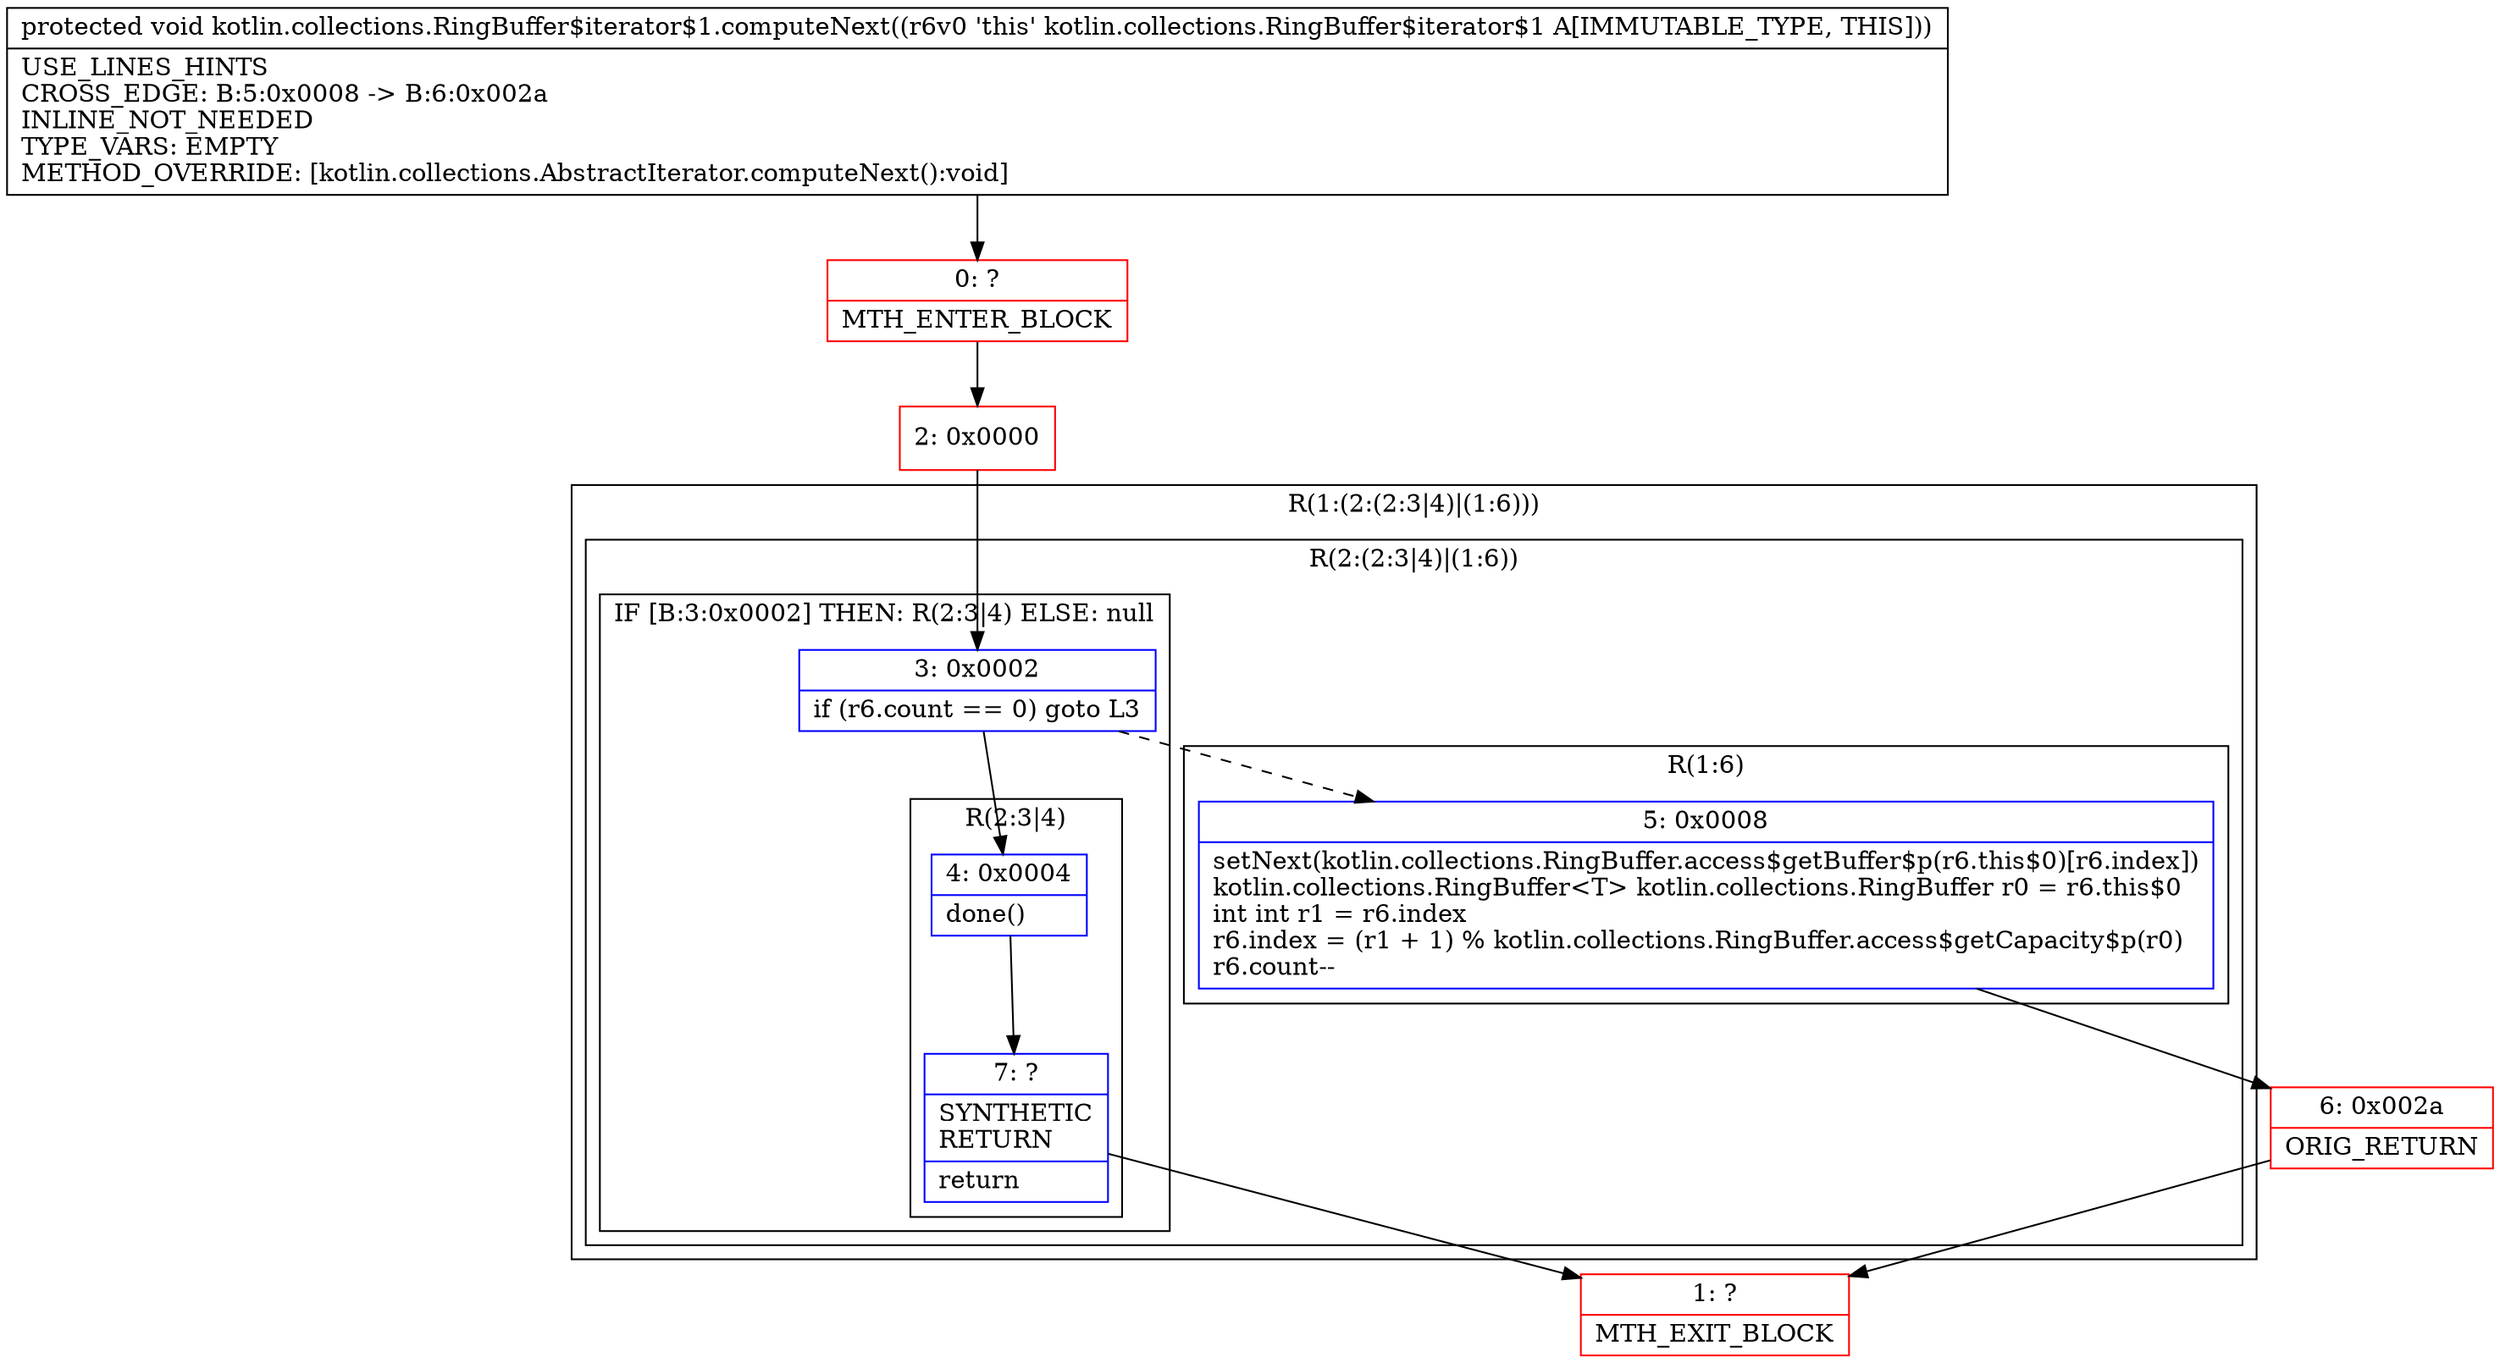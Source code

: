 digraph "CFG forkotlin.collections.RingBuffer$iterator$1.computeNext()V" {
subgraph cluster_Region_1580730275 {
label = "R(1:(2:(2:3|4)|(1:6)))";
node [shape=record,color=blue];
subgraph cluster_Region_1552289025 {
label = "R(2:(2:3|4)|(1:6))";
node [shape=record,color=blue];
subgraph cluster_IfRegion_1223417977 {
label = "IF [B:3:0x0002] THEN: R(2:3|4) ELSE: null";
node [shape=record,color=blue];
Node_3 [shape=record,label="{3\:\ 0x0002|if (r6.count == 0) goto L3\l}"];
subgraph cluster_Region_1235616586 {
label = "R(2:3|4)";
node [shape=record,color=blue];
Node_4 [shape=record,label="{4\:\ 0x0004|done()\l}"];
Node_7 [shape=record,label="{7\:\ ?|SYNTHETIC\lRETURN\l|return\l}"];
}
}
subgraph cluster_Region_566667255 {
label = "R(1:6)";
node [shape=record,color=blue];
Node_5 [shape=record,label="{5\:\ 0x0008|setNext(kotlin.collections.RingBuffer.access$getBuffer$p(r6.this$0)[r6.index])\lkotlin.collections.RingBuffer\<T\> kotlin.collections.RingBuffer r0 = r6.this$0\lint int r1 = r6.index\lr6.index = (r1 + 1) % kotlin.collections.RingBuffer.access$getCapacity$p(r0)\lr6.count\-\-\l}"];
}
}
}
Node_0 [shape=record,color=red,label="{0\:\ ?|MTH_ENTER_BLOCK\l}"];
Node_2 [shape=record,color=red,label="{2\:\ 0x0000}"];
Node_1 [shape=record,color=red,label="{1\:\ ?|MTH_EXIT_BLOCK\l}"];
Node_6 [shape=record,color=red,label="{6\:\ 0x002a|ORIG_RETURN\l}"];
MethodNode[shape=record,label="{protected void kotlin.collections.RingBuffer$iterator$1.computeNext((r6v0 'this' kotlin.collections.RingBuffer$iterator$1 A[IMMUTABLE_TYPE, THIS]))  | USE_LINES_HINTS\lCROSS_EDGE: B:5:0x0008 \-\> B:6:0x002a\lINLINE_NOT_NEEDED\lTYPE_VARS: EMPTY\lMETHOD_OVERRIDE: [kotlin.collections.AbstractIterator.computeNext():void]\l}"];
MethodNode -> Node_0;Node_3 -> Node_4;
Node_3 -> Node_5[style=dashed];
Node_4 -> Node_7;
Node_7 -> Node_1;
Node_5 -> Node_6;
Node_0 -> Node_2;
Node_2 -> Node_3;
Node_6 -> Node_1;
}


